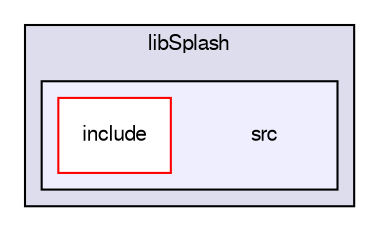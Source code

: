 digraph "libSplash/src" {
  compound=true
  node [ fontsize="10", fontname="FreeSans"];
  edge [ labelfontsize="10", labelfontname="FreeSans"];
  subgraph clusterdir_9e3ca30a8ddc80157612aab0e9dfefef {
    graph [ bgcolor="#ddddee", pencolor="black", label="libSplash" fontname="FreeSans", fontsize="10", URL="dir_9e3ca30a8ddc80157612aab0e9dfefef.html"]
  subgraph clusterdir_3b2ee41e3766330d11f51bd163da0310 {
    graph [ bgcolor="#eeeeff", pencolor="black", label="" URL="dir_3b2ee41e3766330d11f51bd163da0310.html"];
    dir_3b2ee41e3766330d11f51bd163da0310 [shape=plaintext label="src"];
    dir_999b28456fad692c596eb58d2c5fcb4e [shape=box label="include" color="red" fillcolor="white" style="filled" URL="dir_999b28456fad692c596eb58d2c5fcb4e.html"];
  }
  }
}
